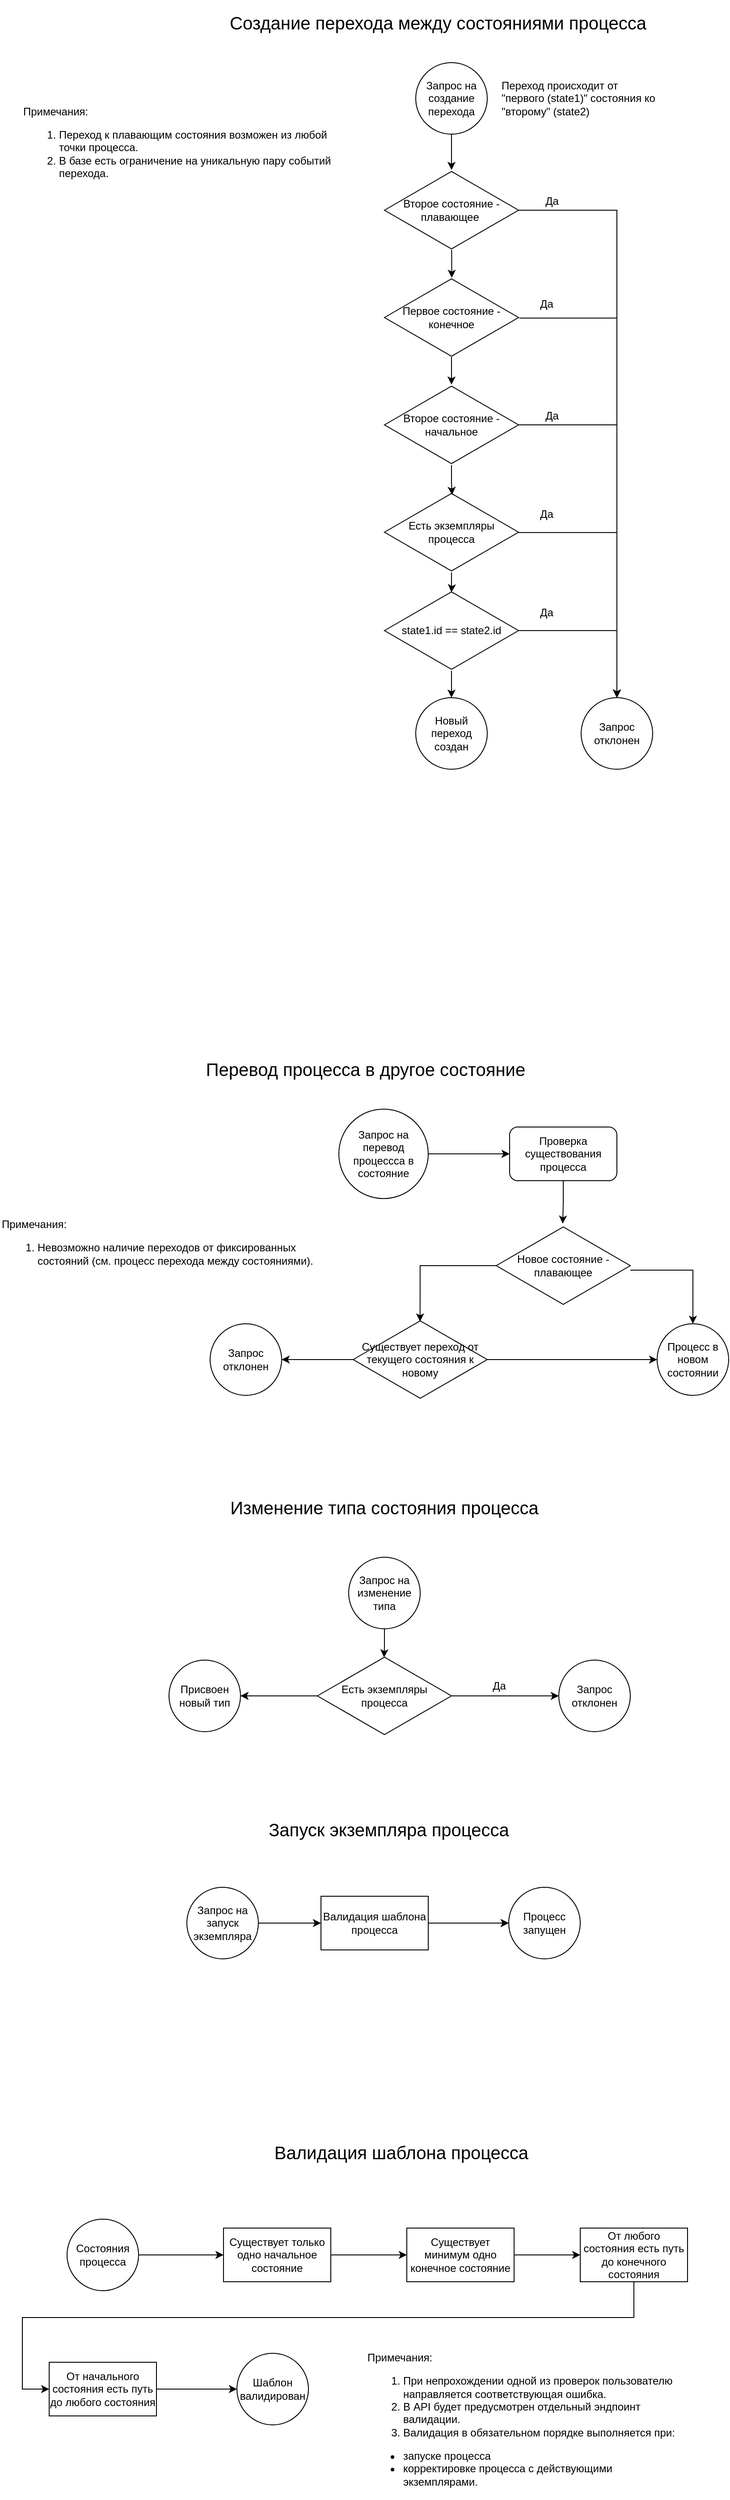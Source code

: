 <mxfile version="21.8.2" type="device">
  <diagram name="Страница — 1" id="P6Q8UV8OXnKvYvolITT2">
    <mxGraphModel dx="2026" dy="-50" grid="1" gridSize="10" guides="1" tooltips="1" connect="1" arrows="1" fold="1" page="1" pageScale="1" pageWidth="827" pageHeight="1169" math="0" shadow="0">
      <root>
        <mxCell id="0" />
        <mxCell id="1" parent="0" />
        <mxCell id="bAYFMiAP8ad2pt0_cThF-2" value="&lt;font style=&quot;font-size: 20px;&quot;&gt;Перевод процесса в другое состояние&lt;/font&gt;" style="rounded=1;whiteSpace=wrap;html=1;fillColor=none;strokeColor=none;" parent="1" vertex="1">
          <mxGeometry x="194" y="2360" width="440" height="50" as="geometry" />
        </mxCell>
        <mxCell id="bAYFMiAP8ad2pt0_cThF-11" style="edgeStyle=orthogonalEdgeStyle;rounded=0;orthogonalLoop=1;jettySize=auto;html=1;exitX=1;exitY=0.5;exitDx=0;exitDy=0;entryX=0;entryY=0.5;entryDx=0;entryDy=0;" parent="1" source="bAYFMiAP8ad2pt0_cThF-4" target="bAYFMiAP8ad2pt0_cThF-5" edge="1">
          <mxGeometry relative="1" as="geometry" />
        </mxCell>
        <mxCell id="bAYFMiAP8ad2pt0_cThF-4" value="Запрос на перевод процессса в состояние" style="ellipse;whiteSpace=wrap;html=1;aspect=fixed;" parent="1" vertex="1">
          <mxGeometry x="384" y="2430" width="100" height="100" as="geometry" />
        </mxCell>
        <mxCell id="bAYFMiAP8ad2pt0_cThF-5" value="Проверка существования процесса" style="rounded=1;whiteSpace=wrap;html=1;" parent="1" vertex="1">
          <mxGeometry x="575" y="2450" width="120" height="60" as="geometry" />
        </mxCell>
        <mxCell id="bAYFMiAP8ad2pt0_cThF-9" style="edgeStyle=orthogonalEdgeStyle;rounded=0;orthogonalLoop=1;jettySize=auto;html=1;entryX=0.5;entryY=0;entryDx=0;entryDy=0;" parent="1" source="bAYFMiAP8ad2pt0_cThF-7" target="bAYFMiAP8ad2pt0_cThF-20" edge="1">
          <mxGeometry relative="1" as="geometry">
            <mxPoint x="775" y="2680" as="targetPoint" />
            <Array as="points">
              <mxPoint x="780" y="2610" />
            </Array>
          </mxGeometry>
        </mxCell>
        <mxCell id="bAYFMiAP8ad2pt0_cThF-12" style="edgeStyle=orthogonalEdgeStyle;rounded=0;orthogonalLoop=1;jettySize=auto;html=1;entryX=0.499;entryY=0.027;entryDx=0;entryDy=0;entryPerimeter=0;" parent="1" source="bAYFMiAP8ad2pt0_cThF-7" target="bAYFMiAP8ad2pt0_cThF-14" edge="1">
          <mxGeometry relative="1" as="geometry">
            <mxPoint x="505" y="2680" as="targetPoint" />
          </mxGeometry>
        </mxCell>
        <mxCell id="bAYFMiAP8ad2pt0_cThF-7" value="Новое состояние - плавающее" style="html=1;whiteSpace=wrap;aspect=fixed;shape=isoRectangle;" parent="1" vertex="1">
          <mxGeometry x="560" y="2560" width="150" height="90" as="geometry" />
        </mxCell>
        <mxCell id="bAYFMiAP8ad2pt0_cThF-10" style="edgeStyle=orthogonalEdgeStyle;rounded=0;orthogonalLoop=1;jettySize=auto;html=1;entryX=0.496;entryY=-0.022;entryDx=0;entryDy=0;entryPerimeter=0;" parent="1" source="bAYFMiAP8ad2pt0_cThF-5" target="bAYFMiAP8ad2pt0_cThF-7" edge="1">
          <mxGeometry relative="1" as="geometry" />
        </mxCell>
        <mxCell id="bAYFMiAP8ad2pt0_cThF-15" style="edgeStyle=orthogonalEdgeStyle;rounded=0;orthogonalLoop=1;jettySize=auto;html=1;entryX=0;entryY=0.5;entryDx=0;entryDy=0;" parent="1" source="bAYFMiAP8ad2pt0_cThF-14" target="bAYFMiAP8ad2pt0_cThF-20" edge="1">
          <mxGeometry relative="1" as="geometry">
            <mxPoint x="710" y="2710" as="targetPoint" />
          </mxGeometry>
        </mxCell>
        <mxCell id="bAYFMiAP8ad2pt0_cThF-16" style="edgeStyle=orthogonalEdgeStyle;rounded=0;orthogonalLoop=1;jettySize=auto;html=1;entryX=1;entryY=0.5;entryDx=0;entryDy=0;" parent="1" source="bAYFMiAP8ad2pt0_cThF-14" target="bAYFMiAP8ad2pt0_cThF-21" edge="1">
          <mxGeometry relative="1" as="geometry">
            <mxPoint x="340" y="2710" as="targetPoint" />
          </mxGeometry>
        </mxCell>
        <mxCell id="bAYFMiAP8ad2pt0_cThF-14" value="Существует переход от текущего состояния к новому" style="html=1;whiteSpace=wrap;aspect=fixed;shape=isoRectangle;" parent="1" vertex="1">
          <mxGeometry x="400" y="2665" width="150" height="90" as="geometry" />
        </mxCell>
        <mxCell id="bAYFMiAP8ad2pt0_cThF-19" value="&lt;font style=&quot;font-size: 20px;&quot;&gt;Создание перехода между состояниями процесса&lt;/font&gt;" style="rounded=1;whiteSpace=wrap;html=1;fillColor=none;strokeColor=none;" parent="1" vertex="1">
          <mxGeometry x="245" y="1190" width="500" height="50" as="geometry" />
        </mxCell>
        <mxCell id="bAYFMiAP8ad2pt0_cThF-20" value="Процесс в новом состоянии" style="ellipse;whiteSpace=wrap;html=1;aspect=fixed;" parent="1" vertex="1">
          <mxGeometry x="740" y="2670" width="80" height="80" as="geometry" />
        </mxCell>
        <mxCell id="bAYFMiAP8ad2pt0_cThF-21" value="Запрос отклонен" style="ellipse;whiteSpace=wrap;html=1;aspect=fixed;" parent="1" vertex="1">
          <mxGeometry x="240" y="2670" width="80" height="80" as="geometry" />
        </mxCell>
        <mxCell id="bAYFMiAP8ad2pt0_cThF-24" style="edgeStyle=orthogonalEdgeStyle;rounded=0;orthogonalLoop=1;jettySize=auto;html=1;exitX=0.5;exitY=1;exitDx=0;exitDy=0;" parent="1" source="bAYFMiAP8ad2pt0_cThF-22" target="bAYFMiAP8ad2pt0_cThF-23" edge="1">
          <mxGeometry relative="1" as="geometry" />
        </mxCell>
        <mxCell id="bAYFMiAP8ad2pt0_cThF-22" value="Запрос на создание перехода" style="ellipse;whiteSpace=wrap;html=1;aspect=fixed;" parent="1" vertex="1">
          <mxGeometry x="470" y="1260" width="80" height="80" as="geometry" />
        </mxCell>
        <mxCell id="bAYFMiAP8ad2pt0_cThF-29" style="edgeStyle=orthogonalEdgeStyle;rounded=0;orthogonalLoop=1;jettySize=auto;html=1;entryX=0.5;entryY=0;entryDx=0;entryDy=0;" parent="1" source="bAYFMiAP8ad2pt0_cThF-23" target="bAYFMiAP8ad2pt0_cThF-26" edge="1">
          <mxGeometry relative="1" as="geometry" />
        </mxCell>
        <mxCell id="bAYFMiAP8ad2pt0_cThF-23" value="Второе состояние - плавающее&amp;nbsp;" style="html=1;whiteSpace=wrap;aspect=fixed;shape=isoRectangle;" parent="1" vertex="1">
          <mxGeometry x="435" y="1380" width="150" height="90" as="geometry" />
        </mxCell>
        <mxCell id="bAYFMiAP8ad2pt0_cThF-26" value="Запрос отклонен" style="ellipse;whiteSpace=wrap;html=1;aspect=fixed;" parent="1" vertex="1">
          <mxGeometry x="655" y="1970" width="80" height="80" as="geometry" />
        </mxCell>
        <mxCell id="bAYFMiAP8ad2pt0_cThF-28" style="edgeStyle=orthogonalEdgeStyle;rounded=0;orthogonalLoop=1;jettySize=auto;html=1;entryX=0.5;entryY=0;entryDx=0;entryDy=0;exitX=1.006;exitY=0.507;exitDx=0;exitDy=0;exitPerimeter=0;" parent="1" source="bAYFMiAP8ad2pt0_cThF-27" target="bAYFMiAP8ad2pt0_cThF-26" edge="1">
          <mxGeometry relative="1" as="geometry">
            <mxPoint x="655" y="1535" as="targetPoint" />
            <Array as="points">
              <mxPoint x="695" y="1546" />
            </Array>
          </mxGeometry>
        </mxCell>
        <mxCell id="bAYFMiAP8ad2pt0_cThF-33" style="edgeStyle=orthogonalEdgeStyle;rounded=0;orthogonalLoop=1;jettySize=auto;html=1;exitX=0.5;exitY=0.989;exitDx=0;exitDy=0;exitPerimeter=0;" parent="1" source="bAYFMiAP8ad2pt0_cThF-27" target="DUdvwRAWHsTU8Ydj8TC_-33" edge="1">
          <mxGeometry relative="1" as="geometry">
            <Array as="points" />
            <mxPoint x="555" y="1615" as="targetPoint" />
          </mxGeometry>
        </mxCell>
        <mxCell id="bAYFMiAP8ad2pt0_cThF-27" value="Первое состояние - конечное" style="html=1;whiteSpace=wrap;aspect=fixed;shape=isoRectangle;" parent="1" vertex="1">
          <mxGeometry x="435" y="1500" width="150" height="90" as="geometry" />
        </mxCell>
        <mxCell id="bAYFMiAP8ad2pt0_cThF-30" style="edgeStyle=orthogonalEdgeStyle;rounded=0;orthogonalLoop=1;jettySize=auto;html=1;entryX=0.502;entryY=0.007;entryDx=0;entryDy=0;entryPerimeter=0;exitX=0.501;exitY=0.991;exitDx=0;exitDy=0;exitPerimeter=0;" parent="1" source="bAYFMiAP8ad2pt0_cThF-23" target="bAYFMiAP8ad2pt0_cThF-27" edge="1">
          <mxGeometry relative="1" as="geometry" />
        </mxCell>
        <mxCell id="bAYFMiAP8ad2pt0_cThF-32" value="Новый переход создан" style="ellipse;whiteSpace=wrap;html=1;aspect=fixed;" parent="1" vertex="1">
          <mxGeometry x="470" y="1970" width="80" height="80" as="geometry" />
        </mxCell>
        <mxCell id="bAYFMiAP8ad2pt0_cThF-35" value="&lt;div style=&quot;text-align: left;&quot;&gt;&lt;span style=&quot;background-color: initial;&quot;&gt;Примечания:&lt;/span&gt;&lt;/div&gt;&lt;font style=&quot;font-size: 12px;&quot;&gt;&lt;div style=&quot;text-align: left;&quot;&gt;&lt;ol&gt;&lt;li&gt;&lt;span style=&quot;background-color: initial;&quot;&gt;Переход к плавающим состояния возможен из любой точки процесса.&lt;/span&gt;&lt;/li&gt;&lt;li&gt;В базе есть ограничение на уникальную пару событий перехода.&amp;nbsp;&amp;nbsp;&lt;/li&gt;&lt;/ol&gt;&lt;/div&gt;&lt;/font&gt;" style="rounded=1;whiteSpace=wrap;html=1;fillColor=none;strokeColor=none;" parent="1" vertex="1">
          <mxGeometry x="30" y="1290" width="350" height="130" as="geometry" />
        </mxCell>
        <mxCell id="bAYFMiAP8ad2pt0_cThF-36" value="&lt;div style=&quot;&quot;&gt;&lt;span style=&quot;background-color: initial;&quot;&gt;Примечания:&lt;/span&gt;&lt;/div&gt;&lt;font style=&quot;font-size: 12px;&quot;&gt;&lt;div style=&quot;&quot;&gt;&lt;ol&gt;&lt;li&gt;Невозможно наличие переходов от фиксированных состояний (см. процесс перехода между состояниями).&lt;/li&gt;&lt;/ol&gt;&lt;/div&gt;&lt;/font&gt;" style="rounded=1;whiteSpace=wrap;html=1;fillColor=none;strokeColor=none;align=left;" parent="1" vertex="1">
          <mxGeometry x="5" y="2520" width="355" height="130" as="geometry" />
        </mxCell>
        <mxCell id="bAYFMiAP8ad2pt0_cThF-38" value="&lt;span style=&quot;font-size: 20px;&quot;&gt;Запуск экземпляра процесса&lt;/span&gt;" style="rounded=1;whiteSpace=wrap;html=1;fillColor=none;strokeColor=none;" parent="1" vertex="1">
          <mxGeometry x="220" y="3210" width="440" height="50" as="geometry" />
        </mxCell>
        <mxCell id="bAYFMiAP8ad2pt0_cThF-42" style="edgeStyle=orthogonalEdgeStyle;rounded=0;orthogonalLoop=1;jettySize=auto;html=1;" parent="1" source="bAYFMiAP8ad2pt0_cThF-39" edge="1">
          <mxGeometry relative="1" as="geometry">
            <mxPoint x="364" y="3340" as="targetPoint" />
          </mxGeometry>
        </mxCell>
        <mxCell id="bAYFMiAP8ad2pt0_cThF-39" value="Запрос на запуск экземпляра" style="ellipse;whiteSpace=wrap;html=1;aspect=fixed;" parent="1" vertex="1">
          <mxGeometry x="214" y="3300" width="80" height="80" as="geometry" />
        </mxCell>
        <mxCell id="bAYFMiAP8ad2pt0_cThF-45" style="edgeStyle=orthogonalEdgeStyle;rounded=0;orthogonalLoop=1;jettySize=auto;html=1;entryX=0;entryY=0.5;entryDx=0;entryDy=0;" parent="1" source="bAYFMiAP8ad2pt0_cThF-43" target="bAYFMiAP8ad2pt0_cThF-44" edge="1">
          <mxGeometry relative="1" as="geometry" />
        </mxCell>
        <mxCell id="bAYFMiAP8ad2pt0_cThF-67" value="" style="edgeStyle=orthogonalEdgeStyle;rounded=0;orthogonalLoop=1;jettySize=auto;html=1;" parent="1" source="bAYFMiAP8ad2pt0_cThF-43" target="bAYFMiAP8ad2pt0_cThF-44" edge="1">
          <mxGeometry relative="1" as="geometry" />
        </mxCell>
        <mxCell id="bAYFMiAP8ad2pt0_cThF-43" value="Валидация шаблона процесса" style="rounded=0;whiteSpace=wrap;html=1;" parent="1" vertex="1">
          <mxGeometry x="364" y="3310" width="120" height="60" as="geometry" />
        </mxCell>
        <mxCell id="bAYFMiAP8ad2pt0_cThF-44" value="Процесс запущен" style="ellipse;whiteSpace=wrap;html=1;aspect=fixed;" parent="1" vertex="1">
          <mxGeometry x="574" y="3300" width="80" height="80" as="geometry" />
        </mxCell>
        <mxCell id="bAYFMiAP8ad2pt0_cThF-46" value="&lt;span style=&quot;font-size: 20px;&quot;&gt;Валидация шаблона процесса&lt;/span&gt;" style="rounded=1;whiteSpace=wrap;html=1;fillColor=none;strokeColor=none;" parent="1" vertex="1">
          <mxGeometry x="234" y="3571" width="440" height="50" as="geometry" />
        </mxCell>
        <mxCell id="bAYFMiAP8ad2pt0_cThF-53" style="edgeStyle=orthogonalEdgeStyle;rounded=0;orthogonalLoop=1;jettySize=auto;html=1;entryX=0;entryY=0.5;entryDx=0;entryDy=0;" parent="1" source="bAYFMiAP8ad2pt0_cThF-47" target="bAYFMiAP8ad2pt0_cThF-48" edge="1">
          <mxGeometry relative="1" as="geometry" />
        </mxCell>
        <mxCell id="bAYFMiAP8ad2pt0_cThF-47" value="Состояния процесса" style="ellipse;whiteSpace=wrap;html=1;aspect=fixed;" parent="1" vertex="1">
          <mxGeometry x="80" y="3671" width="80" height="80" as="geometry" />
        </mxCell>
        <mxCell id="bAYFMiAP8ad2pt0_cThF-54" style="edgeStyle=orthogonalEdgeStyle;rounded=0;orthogonalLoop=1;jettySize=auto;html=1;entryX=0;entryY=0.5;entryDx=0;entryDy=0;" parent="1" source="bAYFMiAP8ad2pt0_cThF-48" target="bAYFMiAP8ad2pt0_cThF-49" edge="1">
          <mxGeometry relative="1" as="geometry" />
        </mxCell>
        <mxCell id="bAYFMiAP8ad2pt0_cThF-48" value="Существует только одно начальное состояние" style="rounded=0;whiteSpace=wrap;html=1;" parent="1" vertex="1">
          <mxGeometry x="255" y="3681" width="120" height="60" as="geometry" />
        </mxCell>
        <mxCell id="bAYFMiAP8ad2pt0_cThF-55" style="edgeStyle=orthogonalEdgeStyle;rounded=0;orthogonalLoop=1;jettySize=auto;html=1;entryX=0;entryY=0.5;entryDx=0;entryDy=0;" parent="1" source="bAYFMiAP8ad2pt0_cThF-49" target="bAYFMiAP8ad2pt0_cThF-51" edge="1">
          <mxGeometry relative="1" as="geometry" />
        </mxCell>
        <mxCell id="bAYFMiAP8ad2pt0_cThF-49" value="Существует минимум одно конечное состояние" style="rounded=0;whiteSpace=wrap;html=1;" parent="1" vertex="1">
          <mxGeometry x="460" y="3681" width="120" height="60" as="geometry" />
        </mxCell>
        <mxCell id="bAYFMiAP8ad2pt0_cThF-56" style="edgeStyle=orthogonalEdgeStyle;rounded=0;orthogonalLoop=1;jettySize=auto;html=1;entryX=0;entryY=0.5;entryDx=0;entryDy=0;" parent="1" source="bAYFMiAP8ad2pt0_cThF-51" target="bAYFMiAP8ad2pt0_cThF-52" edge="1">
          <mxGeometry relative="1" as="geometry">
            <Array as="points">
              <mxPoint x="714" y="3781" />
              <mxPoint x="30" y="3781" />
              <mxPoint x="30" y="3861" />
            </Array>
          </mxGeometry>
        </mxCell>
        <mxCell id="bAYFMiAP8ad2pt0_cThF-51" value="От любого состояния есть путь до конечного состояния" style="rounded=0;whiteSpace=wrap;html=1;" parent="1" vertex="1">
          <mxGeometry x="654" y="3681" width="120" height="60" as="geometry" />
        </mxCell>
        <mxCell id="bAYFMiAP8ad2pt0_cThF-59" style="edgeStyle=orthogonalEdgeStyle;rounded=0;orthogonalLoop=1;jettySize=auto;html=1;exitX=1;exitY=0.5;exitDx=0;exitDy=0;entryX=0;entryY=0.5;entryDx=0;entryDy=0;" parent="1" source="bAYFMiAP8ad2pt0_cThF-52" target="bAYFMiAP8ad2pt0_cThF-58" edge="1">
          <mxGeometry relative="1" as="geometry" />
        </mxCell>
        <mxCell id="bAYFMiAP8ad2pt0_cThF-52" value="От начального состояния есть путь до любого состояния" style="rounded=0;whiteSpace=wrap;html=1;" parent="1" vertex="1">
          <mxGeometry x="60" y="3831" width="120" height="60" as="geometry" />
        </mxCell>
        <mxCell id="bAYFMiAP8ad2pt0_cThF-58" value="Шаблон валидирован" style="ellipse;whiteSpace=wrap;html=1;aspect=fixed;" parent="1" vertex="1">
          <mxGeometry x="270" y="3821" width="80" height="80" as="geometry" />
        </mxCell>
        <mxCell id="bAYFMiAP8ad2pt0_cThF-62" value="&lt;div style=&quot;&quot;&gt;&lt;span style=&quot;background-color: initial;&quot;&gt;Примечания:&lt;/span&gt;&lt;/div&gt;&lt;font style=&quot;font-size: 12px;&quot;&gt;&lt;div style=&quot;&quot;&gt;&lt;ol&gt;&lt;li&gt;При непрохождении одной из проверок пользователю направляется соответствующая ошибка.&lt;/li&gt;&lt;li&gt;В API будет предусмотрен отдельный эндпоинт валидации.&amp;nbsp;&lt;/li&gt;&lt;li&gt;Валидация в обязательном порядке выполняется при:&lt;/li&gt;&lt;/ol&gt;&lt;ul&gt;&lt;li&gt;&lt;span style=&quot;background-color: initial;&quot;&gt;запуске процесса&lt;/span&gt;&lt;/li&gt;&lt;li&gt;&lt;span style=&quot;background-color: initial;&quot;&gt;корректировке процесса с действующими экземплярами.&amp;nbsp;&lt;/span&gt;&lt;/li&gt;&lt;/ul&gt;&lt;/div&gt;&lt;/font&gt;" style="rounded=1;whiteSpace=wrap;html=1;fillColor=none;strokeColor=none;align=left;" parent="1" vertex="1">
          <mxGeometry x="414" y="3821" width="355" height="160" as="geometry" />
        </mxCell>
        <mxCell id="bAYFMiAP8ad2pt0_cThF-63" value="Есть экземпляры процесса" style="html=1;whiteSpace=wrap;aspect=fixed;shape=isoRectangle;" parent="1" vertex="1">
          <mxGeometry x="435" y="1740" width="150" height="90" as="geometry" />
        </mxCell>
        <mxCell id="bAYFMiAP8ad2pt0_cThF-70" style="edgeStyle=orthogonalEdgeStyle;rounded=0;orthogonalLoop=1;jettySize=auto;html=1;exitX=0.997;exitY=0.504;exitDx=0;exitDy=0;exitPerimeter=0;entryX=0.5;entryY=0;entryDx=0;entryDy=0;" parent="1" source="bAYFMiAP8ad2pt0_cThF-63" target="bAYFMiAP8ad2pt0_cThF-26" edge="1">
          <mxGeometry relative="1" as="geometry">
            <Array as="points">
              <mxPoint x="695" y="1785" />
            </Array>
            <mxPoint x="465" y="1745" as="sourcePoint" />
            <mxPoint x="695" y="1780" as="targetPoint" />
          </mxGeometry>
        </mxCell>
        <mxCell id="bAYFMiAP8ad2pt0_cThF-72" value="&lt;font style=&quot;font-size: 20px;&quot;&gt;Изменение типа состояния процесса&lt;/font&gt;" style="rounded=1;whiteSpace=wrap;html=1;fillColor=none;strokeColor=none;" parent="1" vertex="1">
          <mxGeometry x="185" y="2850" width="500" height="50" as="geometry" />
        </mxCell>
        <mxCell id="bAYFMiAP8ad2pt0_cThF-73" value="Запрос на изменение типа" style="ellipse;whiteSpace=wrap;html=1;aspect=fixed;" parent="1" vertex="1">
          <mxGeometry x="395" y="2931" width="80" height="80" as="geometry" />
        </mxCell>
        <mxCell id="bAYFMiAP8ad2pt0_cThF-80" style="edgeStyle=orthogonalEdgeStyle;rounded=0;orthogonalLoop=1;jettySize=auto;html=1;entryX=0;entryY=0.5;entryDx=0;entryDy=0;" parent="1" source="bAYFMiAP8ad2pt0_cThF-75" target="DUdvwRAWHsTU8Ydj8TC_-10" edge="1">
          <mxGeometry relative="1" as="geometry">
            <Array as="points">
              <mxPoint x="580" y="3086" />
              <mxPoint x="580" y="3086" />
            </Array>
            <mxPoint x="640" y="3160" as="targetPoint" />
          </mxGeometry>
        </mxCell>
        <mxCell id="DUdvwRAWHsTU8Ydj8TC_-17" style="edgeStyle=orthogonalEdgeStyle;rounded=0;orthogonalLoop=1;jettySize=auto;html=1;entryX=1;entryY=0.5;entryDx=0;entryDy=0;" parent="1" source="bAYFMiAP8ad2pt0_cThF-75" target="DUdvwRAWHsTU8Ydj8TC_-12" edge="1">
          <mxGeometry relative="1" as="geometry" />
        </mxCell>
        <mxCell id="bAYFMiAP8ad2pt0_cThF-75" value="Есть экземпляры процесса" style="html=1;whiteSpace=wrap;aspect=fixed;shape=isoRectangle;" parent="1" vertex="1">
          <mxGeometry x="360" y="3041" width="150" height="90" as="geometry" />
        </mxCell>
        <mxCell id="bAYFMiAP8ad2pt0_cThF-82" style="edgeStyle=orthogonalEdgeStyle;rounded=0;orthogonalLoop=1;jettySize=auto;html=1;entryX=0.497;entryY=0.021;entryDx=0;entryDy=0;entryPerimeter=0;" parent="1" source="bAYFMiAP8ad2pt0_cThF-73" target="bAYFMiAP8ad2pt0_cThF-75" edge="1">
          <mxGeometry relative="1" as="geometry" />
        </mxCell>
        <mxCell id="DUdvwRAWHsTU8Ydj8TC_-1" value="&lt;div style=&quot;text-align: left;&quot;&gt;Переход происходит от&amp;nbsp;&lt;/div&gt;&lt;div style=&quot;text-align: left;&quot;&gt;&quot;первого (state1)&quot; состояния ко &quot;второму&quot; (state2)&lt;/div&gt;" style="rounded=1;whiteSpace=wrap;html=1;fillColor=none;strokeColor=none;" parent="1" vertex="1">
          <mxGeometry x="565" y="1240" width="220" height="120" as="geometry" />
        </mxCell>
        <mxCell id="DUdvwRAWHsTU8Ydj8TC_-2" value="&lt;div style=&quot;text-align: left;&quot;&gt;Да&lt;/div&gt;" style="rounded=1;whiteSpace=wrap;html=1;fillColor=none;strokeColor=none;" parent="1" vertex="1">
          <mxGeometry x="599" y="1400" width="47" height="30" as="geometry" />
        </mxCell>
        <mxCell id="DUdvwRAWHsTU8Ydj8TC_-3" value="&lt;div style=&quot;text-align: left;&quot;&gt;Да&lt;/div&gt;" style="rounded=1;whiteSpace=wrap;html=1;fillColor=none;strokeColor=none;" parent="1" vertex="1">
          <mxGeometry x="593" y="1515" width="47" height="30" as="geometry" />
        </mxCell>
        <mxCell id="DUdvwRAWHsTU8Ydj8TC_-4" value="&lt;div style=&quot;text-align: left;&quot;&gt;Да&lt;/div&gt;" style="rounded=1;whiteSpace=wrap;html=1;fillColor=none;strokeColor=none;" parent="1" vertex="1">
          <mxGeometry x="593" y="1750" width="47" height="30" as="geometry" />
        </mxCell>
        <mxCell id="DUdvwRAWHsTU8Ydj8TC_-7" style="edgeStyle=orthogonalEdgeStyle;rounded=0;orthogonalLoop=1;jettySize=auto;html=1;entryX=0.5;entryY=0;entryDx=0;entryDy=0;" parent="1" source="DUdvwRAWHsTU8Ydj8TC_-5" target="bAYFMiAP8ad2pt0_cThF-32" edge="1">
          <mxGeometry relative="1" as="geometry" />
        </mxCell>
        <mxCell id="DUdvwRAWHsTU8Ydj8TC_-8" style="edgeStyle=orthogonalEdgeStyle;rounded=0;orthogonalLoop=1;jettySize=auto;html=1;entryX=0.5;entryY=0;entryDx=0;entryDy=0;" parent="1" source="DUdvwRAWHsTU8Ydj8TC_-5" target="bAYFMiAP8ad2pt0_cThF-26" edge="1">
          <mxGeometry relative="1" as="geometry" />
        </mxCell>
        <mxCell id="DUdvwRAWHsTU8Ydj8TC_-5" value="state1.id == state2.id" style="html=1;whiteSpace=wrap;aspect=fixed;shape=isoRectangle;" parent="1" vertex="1">
          <mxGeometry x="435" y="1850" width="150" height="90" as="geometry" />
        </mxCell>
        <mxCell id="DUdvwRAWHsTU8Ydj8TC_-6" style="edgeStyle=orthogonalEdgeStyle;rounded=0;orthogonalLoop=1;jettySize=auto;html=1;entryX=0.499;entryY=0.024;entryDx=0;entryDy=0;entryPerimeter=0;" parent="1" source="bAYFMiAP8ad2pt0_cThF-63" target="DUdvwRAWHsTU8Ydj8TC_-5" edge="1">
          <mxGeometry relative="1" as="geometry" />
        </mxCell>
        <mxCell id="DUdvwRAWHsTU8Ydj8TC_-9" value="&lt;div style=&quot;text-align: left;&quot;&gt;Да&lt;/div&gt;" style="rounded=1;whiteSpace=wrap;html=1;fillColor=none;strokeColor=none;" parent="1" vertex="1">
          <mxGeometry x="593" y="1860" width="47" height="30" as="geometry" />
        </mxCell>
        <mxCell id="DUdvwRAWHsTU8Ydj8TC_-10" value="Запрос отклонен" style="ellipse;whiteSpace=wrap;html=1;aspect=fixed;" parent="1" vertex="1">
          <mxGeometry x="630" y="3046" width="80" height="80" as="geometry" />
        </mxCell>
        <mxCell id="DUdvwRAWHsTU8Ydj8TC_-12" value="Присвоен новый тип" style="ellipse;whiteSpace=wrap;html=1;aspect=fixed;" parent="1" vertex="1">
          <mxGeometry x="194" y="3046" width="80" height="80" as="geometry" />
        </mxCell>
        <mxCell id="DUdvwRAWHsTU8Ydj8TC_-13" value="&lt;div style=&quot;text-align: left;&quot;&gt;Да&lt;/div&gt;" style="rounded=1;whiteSpace=wrap;html=1;fillColor=none;strokeColor=none;" parent="1" vertex="1">
          <mxGeometry x="540" y="3060" width="47" height="30" as="geometry" />
        </mxCell>
        <mxCell id="DUdvwRAWHsTU8Ydj8TC_-35" style="edgeStyle=orthogonalEdgeStyle;rounded=0;orthogonalLoop=1;jettySize=auto;html=1;entryX=0.5;entryY=0;entryDx=0;entryDy=0;" parent="1" source="DUdvwRAWHsTU8Ydj8TC_-33" target="bAYFMiAP8ad2pt0_cThF-26" edge="1">
          <mxGeometry relative="1" as="geometry" />
        </mxCell>
        <mxCell id="DUdvwRAWHsTU8Ydj8TC_-33" value="Второе состояние - начальное" style="html=1;whiteSpace=wrap;aspect=fixed;shape=isoRectangle;" parent="1" vertex="1">
          <mxGeometry x="435" y="1620" width="150" height="90" as="geometry" />
        </mxCell>
        <mxCell id="DUdvwRAWHsTU8Ydj8TC_-34" style="edgeStyle=orthogonalEdgeStyle;rounded=0;orthogonalLoop=1;jettySize=auto;html=1;entryX=0.504;entryY=0.036;entryDx=0;entryDy=0;entryPerimeter=0;" parent="1" source="DUdvwRAWHsTU8Ydj8TC_-33" target="bAYFMiAP8ad2pt0_cThF-63" edge="1">
          <mxGeometry relative="1" as="geometry" />
        </mxCell>
        <mxCell id="DUdvwRAWHsTU8Ydj8TC_-36" value="&lt;div style=&quot;text-align: left;&quot;&gt;Да&lt;/div&gt;" style="rounded=1;whiteSpace=wrap;html=1;fillColor=none;strokeColor=none;" parent="1" vertex="1">
          <mxGeometry x="599" y="1640" width="47" height="30" as="geometry" />
        </mxCell>
      </root>
    </mxGraphModel>
  </diagram>
</mxfile>
